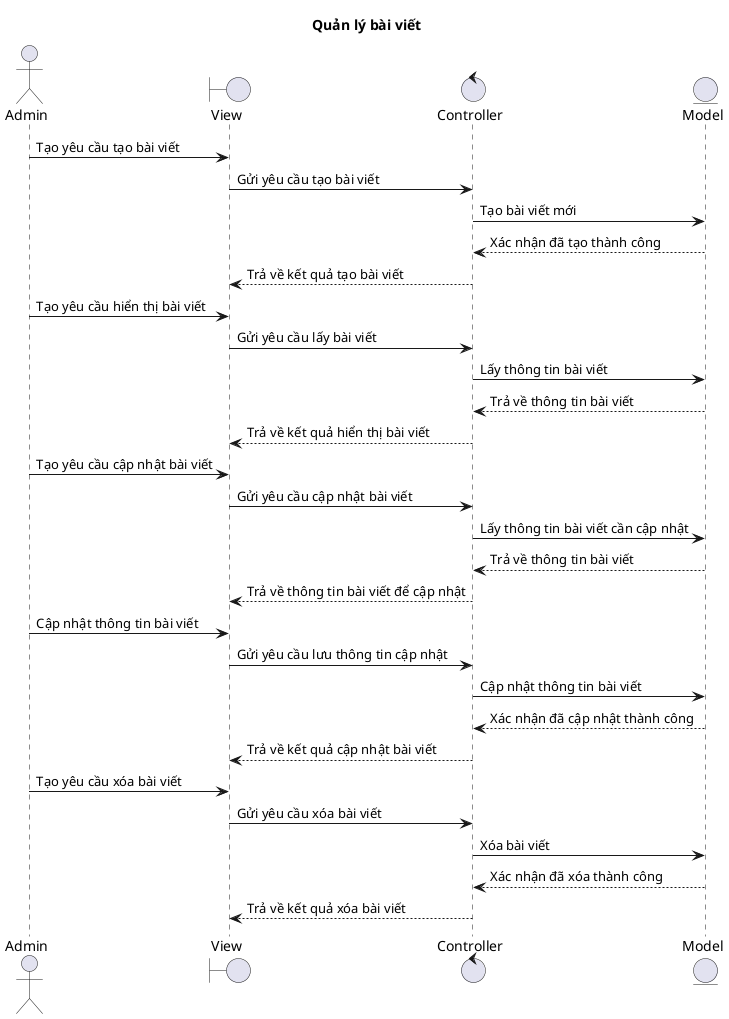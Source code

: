 @startuml sequence_manager_post
title Quản lý bài viết

actor User as "Admin"

boundary View
control Controller
entity Model

User -> View: Tạo yêu cầu tạo bài viết
View -> Controller: Gửi yêu cầu tạo bài viết
Controller -> Model: Tạo bài viết mới
Model --> Controller: Xác nhận đã tạo thành công
Controller --> View: Trả về kết quả tạo bài viết

User -> View: Tạo yêu cầu hiển thị bài viết
View -> Controller: Gửi yêu cầu lấy bài viết
Controller -> Model: Lấy thông tin bài viết
Model --> Controller: Trả về thông tin bài viết
Controller --> View: Trả về kết quả hiển thị bài viết

User -> View: Tạo yêu cầu cập nhật bài viết
View -> Controller: Gửi yêu cầu cập nhật bài viết
Controller -> Model: Lấy thông tin bài viết cần cập nhật
Model --> Controller: Trả về thông tin bài viết
Controller --> View: Trả về thông tin bài viết để cập nhật

User -> View: Cập nhật thông tin bài viết
View -> Controller: Gửi yêu cầu lưu thông tin cập nhật
Controller -> Model: Cập nhật thông tin bài viết
Model --> Controller: Xác nhận đã cập nhật thành công
Controller --> View: Trả về kết quả cập nhật bài viết

User -> View: Tạo yêu cầu xóa bài viết
View -> Controller: Gửi yêu cầu xóa bài viết
Controller -> Model: Xóa bài viết
Model --> Controller: Xác nhận đã xóa thành công
Controller --> View: Trả về kết quả xóa bài viết
@enduml
